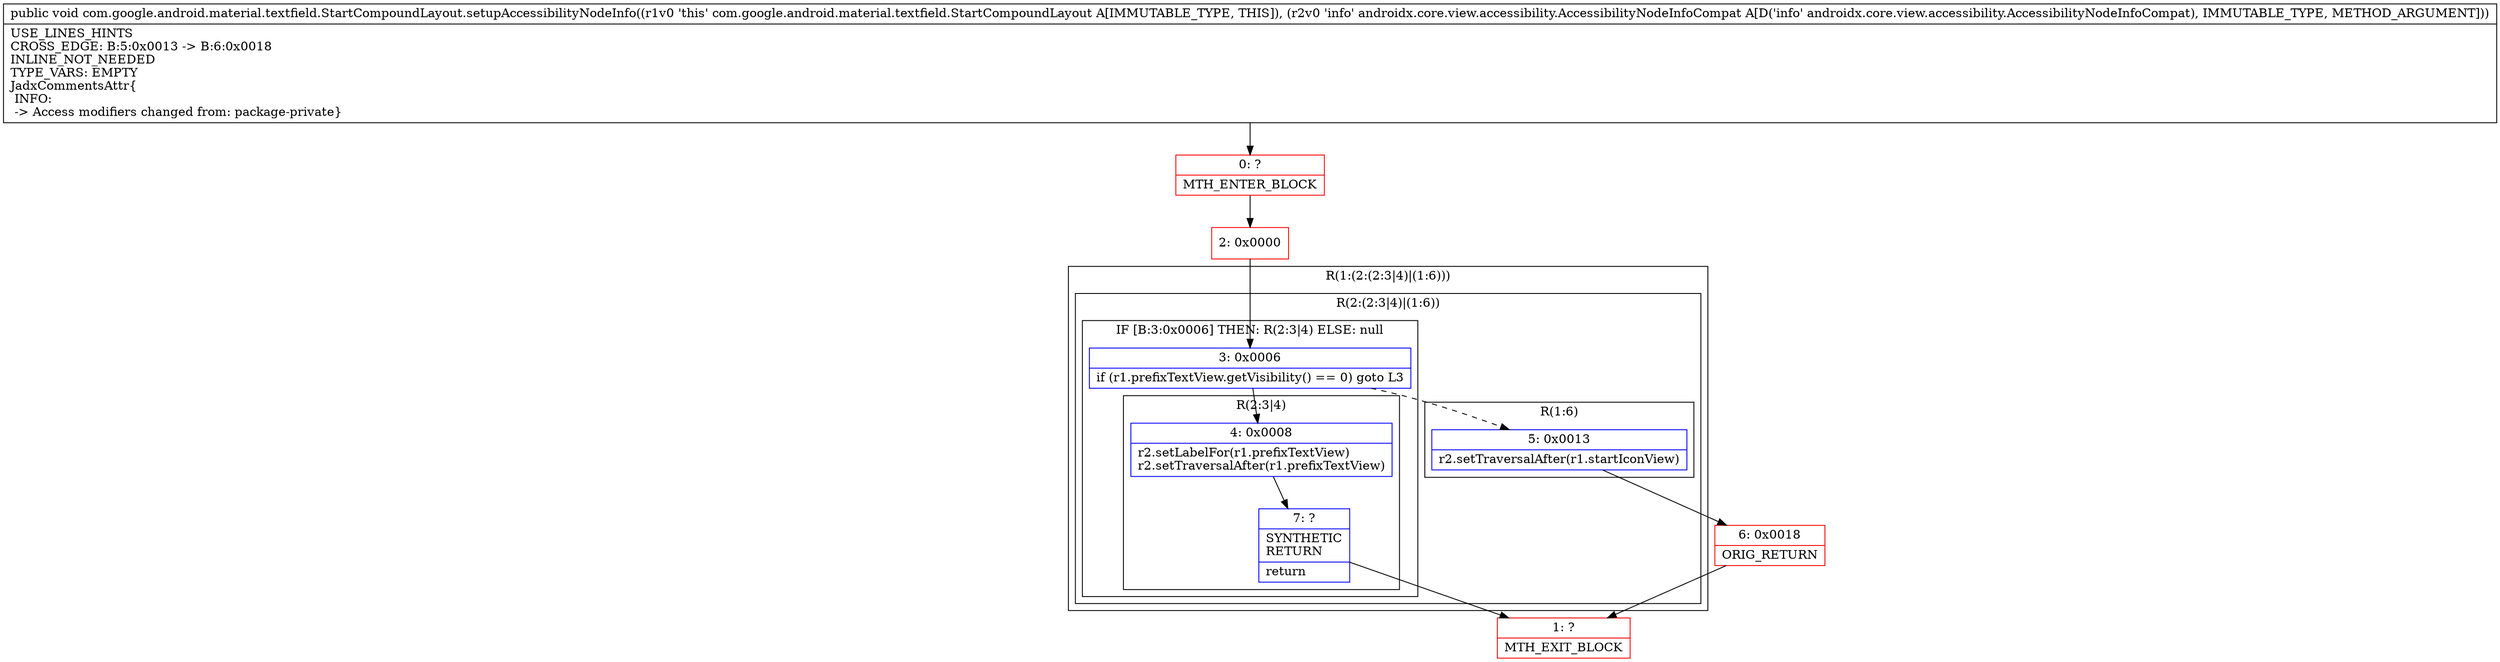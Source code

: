 digraph "CFG forcom.google.android.material.textfield.StartCompoundLayout.setupAccessibilityNodeInfo(Landroidx\/core\/view\/accessibility\/AccessibilityNodeInfoCompat;)V" {
subgraph cluster_Region_1856935497 {
label = "R(1:(2:(2:3|4)|(1:6)))";
node [shape=record,color=blue];
subgraph cluster_Region_1983042533 {
label = "R(2:(2:3|4)|(1:6))";
node [shape=record,color=blue];
subgraph cluster_IfRegion_1848091491 {
label = "IF [B:3:0x0006] THEN: R(2:3|4) ELSE: null";
node [shape=record,color=blue];
Node_3 [shape=record,label="{3\:\ 0x0006|if (r1.prefixTextView.getVisibility() == 0) goto L3\l}"];
subgraph cluster_Region_452747732 {
label = "R(2:3|4)";
node [shape=record,color=blue];
Node_4 [shape=record,label="{4\:\ 0x0008|r2.setLabelFor(r1.prefixTextView)\lr2.setTraversalAfter(r1.prefixTextView)\l}"];
Node_7 [shape=record,label="{7\:\ ?|SYNTHETIC\lRETURN\l|return\l}"];
}
}
subgraph cluster_Region_16424988 {
label = "R(1:6)";
node [shape=record,color=blue];
Node_5 [shape=record,label="{5\:\ 0x0013|r2.setTraversalAfter(r1.startIconView)\l}"];
}
}
}
Node_0 [shape=record,color=red,label="{0\:\ ?|MTH_ENTER_BLOCK\l}"];
Node_2 [shape=record,color=red,label="{2\:\ 0x0000}"];
Node_1 [shape=record,color=red,label="{1\:\ ?|MTH_EXIT_BLOCK\l}"];
Node_6 [shape=record,color=red,label="{6\:\ 0x0018|ORIG_RETURN\l}"];
MethodNode[shape=record,label="{public void com.google.android.material.textfield.StartCompoundLayout.setupAccessibilityNodeInfo((r1v0 'this' com.google.android.material.textfield.StartCompoundLayout A[IMMUTABLE_TYPE, THIS]), (r2v0 'info' androidx.core.view.accessibility.AccessibilityNodeInfoCompat A[D('info' androidx.core.view.accessibility.AccessibilityNodeInfoCompat), IMMUTABLE_TYPE, METHOD_ARGUMENT]))  | USE_LINES_HINTS\lCROSS_EDGE: B:5:0x0013 \-\> B:6:0x0018\lINLINE_NOT_NEEDED\lTYPE_VARS: EMPTY\lJadxCommentsAttr\{\l INFO: \l \-\> Access modifiers changed from: package\-private\}\l}"];
MethodNode -> Node_0;Node_3 -> Node_4;
Node_3 -> Node_5[style=dashed];
Node_4 -> Node_7;
Node_7 -> Node_1;
Node_5 -> Node_6;
Node_0 -> Node_2;
Node_2 -> Node_3;
Node_6 -> Node_1;
}

